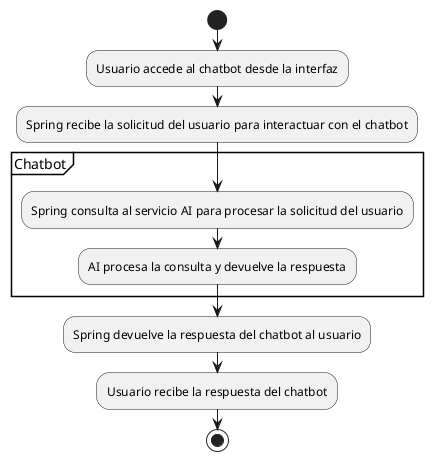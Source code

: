 @startuml
start

:Usuario accede al chatbot desde la interfaz;
:Spring recibe la solicitud del usuario para interactuar con el chatbot;

partition Chatbot {
  :Spring consulta al servicio AI para procesar la solicitud del usuario;
  :AI procesa la consulta y devuelve la respuesta;
}

:Spring devuelve la respuesta del chatbot al usuario;

:Usuario recibe la respuesta del chatbot;
stop
@enduml

